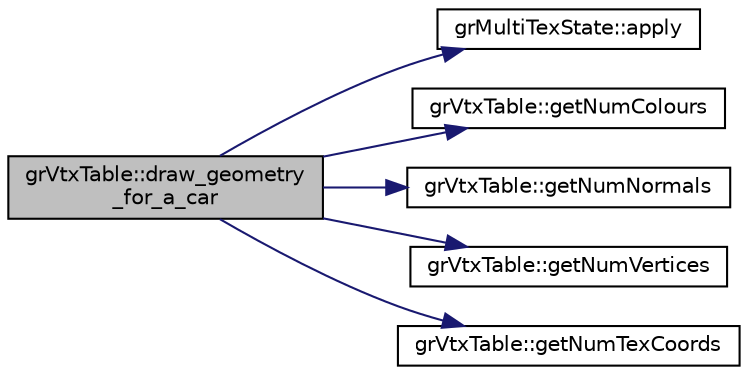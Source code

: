 digraph "grVtxTable::draw_geometry_for_a_car"
{
  edge [fontname="Helvetica",fontsize="10",labelfontname="Helvetica",labelfontsize="10"];
  node [fontname="Helvetica",fontsize="10",shape=record];
  rankdir="LR";
  Node1 [label="grVtxTable::draw_geometry\l_for_a_car",height=0.2,width=0.4,color="black", fillcolor="grey75", style="filled", fontcolor="black"];
  Node1 -> Node2 [color="midnightblue",fontsize="10",style="solid",fontname="Helvetica"];
  Node2 [label="grMultiTexState::apply",height=0.2,width=0.4,color="black", fillcolor="white", style="filled",URL="$classgr_multi_tex_state.html#a69490e24c38d1edba7bf817d7b6eb4c5"];
  Node1 -> Node3 [color="midnightblue",fontsize="10",style="solid",fontname="Helvetica"];
  Node3 [label="grVtxTable::getNumColours",height=0.2,width=0.4,color="black", fillcolor="white", style="filled",URL="$classgr_vtx_table.html#a9f13f22d779175d48ee28a1dd0779177"];
  Node1 -> Node4 [color="midnightblue",fontsize="10",style="solid",fontname="Helvetica"];
  Node4 [label="grVtxTable::getNumNormals",height=0.2,width=0.4,color="black", fillcolor="white", style="filled",URL="$classgr_vtx_table.html#a40ae8db76faf316c4513909de77d9278"];
  Node1 -> Node5 [color="midnightblue",fontsize="10",style="solid",fontname="Helvetica"];
  Node5 [label="grVtxTable::getNumVertices",height=0.2,width=0.4,color="black", fillcolor="white", style="filled",URL="$classgr_vtx_table.html#a1769109c10f41aeaa178fa1b05ca1315"];
  Node1 -> Node6 [color="midnightblue",fontsize="10",style="solid",fontname="Helvetica"];
  Node6 [label="grVtxTable::getNumTexCoords",height=0.2,width=0.4,color="black", fillcolor="white", style="filled",URL="$classgr_vtx_table.html#a660141ee86f66ae7c369984647b2ff7e"];
}
